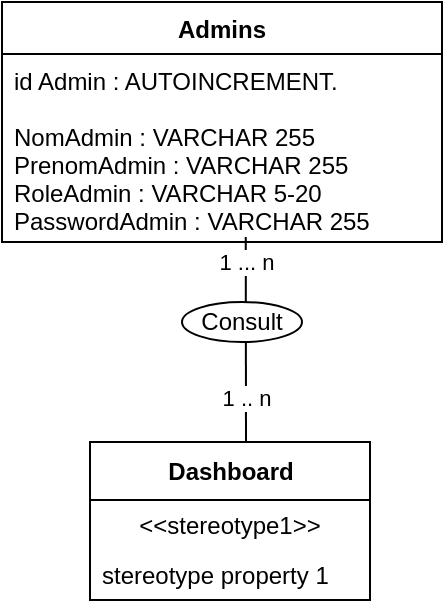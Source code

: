 <mxfile>
    <diagram id="nkWxl_p0y-_F47H55C92" name="Page-1">
        <mxGraphModel dx="612" dy="358" grid="1" gridSize="10" guides="1" tooltips="1" connect="1" arrows="1" fold="1" page="1" pageScale="1" pageWidth="827" pageHeight="1169" math="0" shadow="0">
            <root>
                <mxCell id="0"/>
                <mxCell id="1" parent="0"/>
                <mxCell id="2" value="Admins" style="swimlane;fontStyle=1;align=center;verticalAlign=top;childLayout=stackLayout;horizontal=1;startSize=26;horizontalStack=0;resizeParent=1;resizeParentMax=0;resizeLast=0;collapsible=1;marginBottom=0;" vertex="1" parent="1">
                    <mxGeometry x="300" y="180" width="220" height="120" as="geometry"/>
                </mxCell>
                <mxCell id="3" value="id Admin : AUTOINCREMENT.&#10;&#10;NomAdmin : VARCHAR 255&#10;PrenomAdmin : VARCHAR 255&#10;RoleAdmin : VARCHAR 5-20&#10;PasswordAdmin : VARCHAR 255&#10;" style="text;strokeColor=none;fillColor=none;align=left;verticalAlign=top;spacingLeft=4;spacingRight=4;overflow=hidden;rotatable=0;points=[[0,0.5],[1,0.5]];portConstraint=eastwest;" vertex="1" parent="2">
                    <mxGeometry y="26" width="220" height="94" as="geometry"/>
                </mxCell>
                <mxCell id="6" value="1 ... n" style="endArrow=none;html=1;entryX=0.554;entryY=0.974;entryDx=0;entryDy=0;entryPerimeter=0;" edge="1" parent="1" target="3">
                    <mxGeometry x="0.757" width="50" height="50" relative="1" as="geometry">
                        <mxPoint x="422" y="400" as="sourcePoint"/>
                        <mxPoint x="450" y="290" as="targetPoint"/>
                        <mxPoint as="offset"/>
                    </mxGeometry>
                </mxCell>
                <mxCell id="11" value="1 .. n&lt;br&gt;" style="edgeLabel;html=1;align=center;verticalAlign=middle;resizable=0;points=[];" vertex="1" connectable="0" parent="6">
                    <mxGeometry x="-0.562" relative="1" as="geometry">
                        <mxPoint as="offset"/>
                    </mxGeometry>
                </mxCell>
                <mxCell id="7" value="Consult" style="ellipse;whiteSpace=wrap;html=1;" vertex="1" parent="1">
                    <mxGeometry x="390" y="330" width="60" height="20" as="geometry"/>
                </mxCell>
                <mxCell id="14" value="Dashboard" style="swimlane;fontStyle=1;align=center;verticalAlign=middle;childLayout=stackLayout;horizontal=1;startSize=29;horizontalStack=0;resizeParent=1;resizeParentMax=0;resizeLast=0;collapsible=0;marginBottom=0;html=1;" vertex="1" parent="1">
                    <mxGeometry x="344" y="400" width="140" height="79" as="geometry"/>
                </mxCell>
                <mxCell id="15" value="&amp;lt;&amp;lt;stereotype1&amp;gt;&amp;gt;" style="text;html=1;strokeColor=none;fillColor=none;align=center;verticalAlign=middle;spacingLeft=4;spacingRight=4;overflow=hidden;rotatable=0;points=[[0,0.5],[1,0.5]];portConstraint=eastwest;" vertex="1" parent="14">
                    <mxGeometry y="29" width="140" height="25" as="geometry"/>
                </mxCell>
                <mxCell id="16" value="stereotype property 1" style="text;html=1;strokeColor=none;fillColor=none;align=left;verticalAlign=middle;spacingLeft=4;spacingRight=4;overflow=hidden;rotatable=0;points=[[0,0.5],[1,0.5]];portConstraint=eastwest;" vertex="1" parent="14">
                    <mxGeometry y="54" width="140" height="25" as="geometry"/>
                </mxCell>
            </root>
        </mxGraphModel>
    </diagram>
</mxfile>